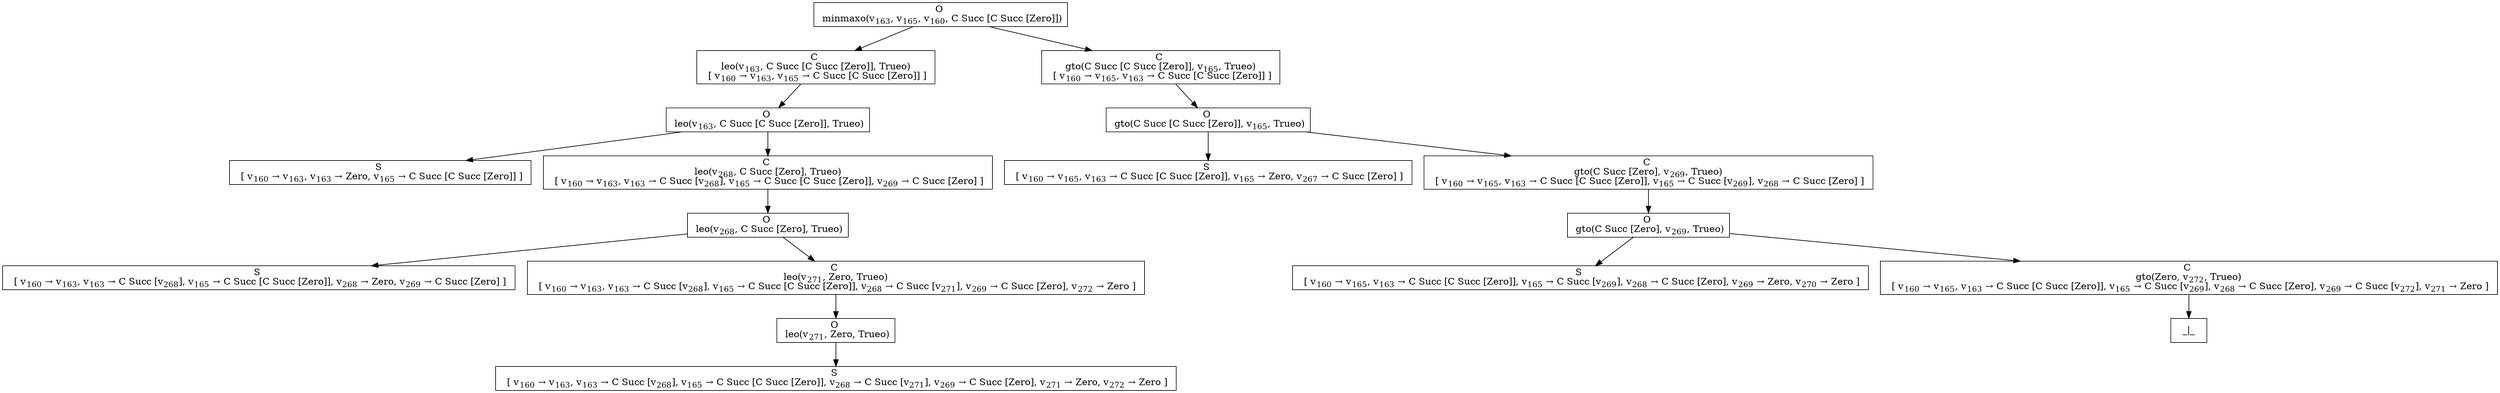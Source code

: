digraph {
    graph [rankdir=TB
          ,bgcolor=transparent];
    node [shape=box
         ,fillcolor=white
         ,style=filled];
    0 [label=<O <BR/> minmaxo(v<SUB>163</SUB>, v<SUB>165</SUB>, v<SUB>160</SUB>, C Succ [C Succ [Zero]])>];
    1 [label=<C <BR/> leo(v<SUB>163</SUB>, C Succ [C Succ [Zero]], Trueo) <BR/>  [ v<SUB>160</SUB> &rarr; v<SUB>163</SUB>, v<SUB>165</SUB> &rarr; C Succ [C Succ [Zero]] ] >];
    2 [label=<C <BR/> gto(C Succ [C Succ [Zero]], v<SUB>165</SUB>, Trueo) <BR/>  [ v<SUB>160</SUB> &rarr; v<SUB>165</SUB>, v<SUB>163</SUB> &rarr; C Succ [C Succ [Zero]] ] >];
    3 [label=<O <BR/> leo(v<SUB>163</SUB>, C Succ [C Succ [Zero]], Trueo)>];
    4 [label=<S <BR/>  [ v<SUB>160</SUB> &rarr; v<SUB>163</SUB>, v<SUB>163</SUB> &rarr; Zero, v<SUB>165</SUB> &rarr; C Succ [C Succ [Zero]] ] >];
    5 [label=<C <BR/> leo(v<SUB>268</SUB>, C Succ [Zero], Trueo) <BR/>  [ v<SUB>160</SUB> &rarr; v<SUB>163</SUB>, v<SUB>163</SUB> &rarr; C Succ [v<SUB>268</SUB>], v<SUB>165</SUB> &rarr; C Succ [C Succ [Zero]], v<SUB>269</SUB> &rarr; C Succ [Zero] ] >];
    6 [label=<O <BR/> leo(v<SUB>268</SUB>, C Succ [Zero], Trueo)>];
    7 [label=<S <BR/>  [ v<SUB>160</SUB> &rarr; v<SUB>163</SUB>, v<SUB>163</SUB> &rarr; C Succ [v<SUB>268</SUB>], v<SUB>165</SUB> &rarr; C Succ [C Succ [Zero]], v<SUB>268</SUB> &rarr; Zero, v<SUB>269</SUB> &rarr; C Succ [Zero] ] >];
    8 [label=<C <BR/> leo(v<SUB>271</SUB>, Zero, Trueo) <BR/>  [ v<SUB>160</SUB> &rarr; v<SUB>163</SUB>, v<SUB>163</SUB> &rarr; C Succ [v<SUB>268</SUB>], v<SUB>165</SUB> &rarr; C Succ [C Succ [Zero]], v<SUB>268</SUB> &rarr; C Succ [v<SUB>271</SUB>], v<SUB>269</SUB> &rarr; C Succ [Zero], v<SUB>272</SUB> &rarr; Zero ] >];
    9 [label=<O <BR/> leo(v<SUB>271</SUB>, Zero, Trueo)>];
    10 [label=<S <BR/>  [ v<SUB>160</SUB> &rarr; v<SUB>163</SUB>, v<SUB>163</SUB> &rarr; C Succ [v<SUB>268</SUB>], v<SUB>165</SUB> &rarr; C Succ [C Succ [Zero]], v<SUB>268</SUB> &rarr; C Succ [v<SUB>271</SUB>], v<SUB>269</SUB> &rarr; C Succ [Zero], v<SUB>271</SUB> &rarr; Zero, v<SUB>272</SUB> &rarr; Zero ] >];
    11 [label=<O <BR/> gto(C Succ [C Succ [Zero]], v<SUB>165</SUB>, Trueo)>];
    12 [label=<S <BR/>  [ v<SUB>160</SUB> &rarr; v<SUB>165</SUB>, v<SUB>163</SUB> &rarr; C Succ [C Succ [Zero]], v<SUB>165</SUB> &rarr; Zero, v<SUB>267</SUB> &rarr; C Succ [Zero] ] >];
    13 [label=<C <BR/> gto(C Succ [Zero], v<SUB>269</SUB>, Trueo) <BR/>  [ v<SUB>160</SUB> &rarr; v<SUB>165</SUB>, v<SUB>163</SUB> &rarr; C Succ [C Succ [Zero]], v<SUB>165</SUB> &rarr; C Succ [v<SUB>269</SUB>], v<SUB>268</SUB> &rarr; C Succ [Zero] ] >];
    14 [label=<O <BR/> gto(C Succ [Zero], v<SUB>269</SUB>, Trueo)>];
    15 [label=<S <BR/>  [ v<SUB>160</SUB> &rarr; v<SUB>165</SUB>, v<SUB>163</SUB> &rarr; C Succ [C Succ [Zero]], v<SUB>165</SUB> &rarr; C Succ [v<SUB>269</SUB>], v<SUB>268</SUB> &rarr; C Succ [Zero], v<SUB>269</SUB> &rarr; Zero, v<SUB>270</SUB> &rarr; Zero ] >];
    16 [label=<C <BR/> gto(Zero, v<SUB>272</SUB>, Trueo) <BR/>  [ v<SUB>160</SUB> &rarr; v<SUB>165</SUB>, v<SUB>163</SUB> &rarr; C Succ [C Succ [Zero]], v<SUB>165</SUB> &rarr; C Succ [v<SUB>269</SUB>], v<SUB>268</SUB> &rarr; C Succ [Zero], v<SUB>269</SUB> &rarr; C Succ [v<SUB>272</SUB>], v<SUB>271</SUB> &rarr; Zero ] >];
    17 [label=<_|_>];
    0 -> 1 [label=""];
    0 -> 2 [label=""];
    1 -> 3 [label=""];
    2 -> 11 [label=""];
    3 -> 4 [label=""];
    3 -> 5 [label=""];
    5 -> 6 [label=""];
    6 -> 7 [label=""];
    6 -> 8 [label=""];
    8 -> 9 [label=""];
    9 -> 10 [label=""];
    11 -> 12 [label=""];
    11 -> 13 [label=""];
    13 -> 14 [label=""];
    14 -> 15 [label=""];
    14 -> 16 [label=""];
    16 -> 17 [label=""];
}